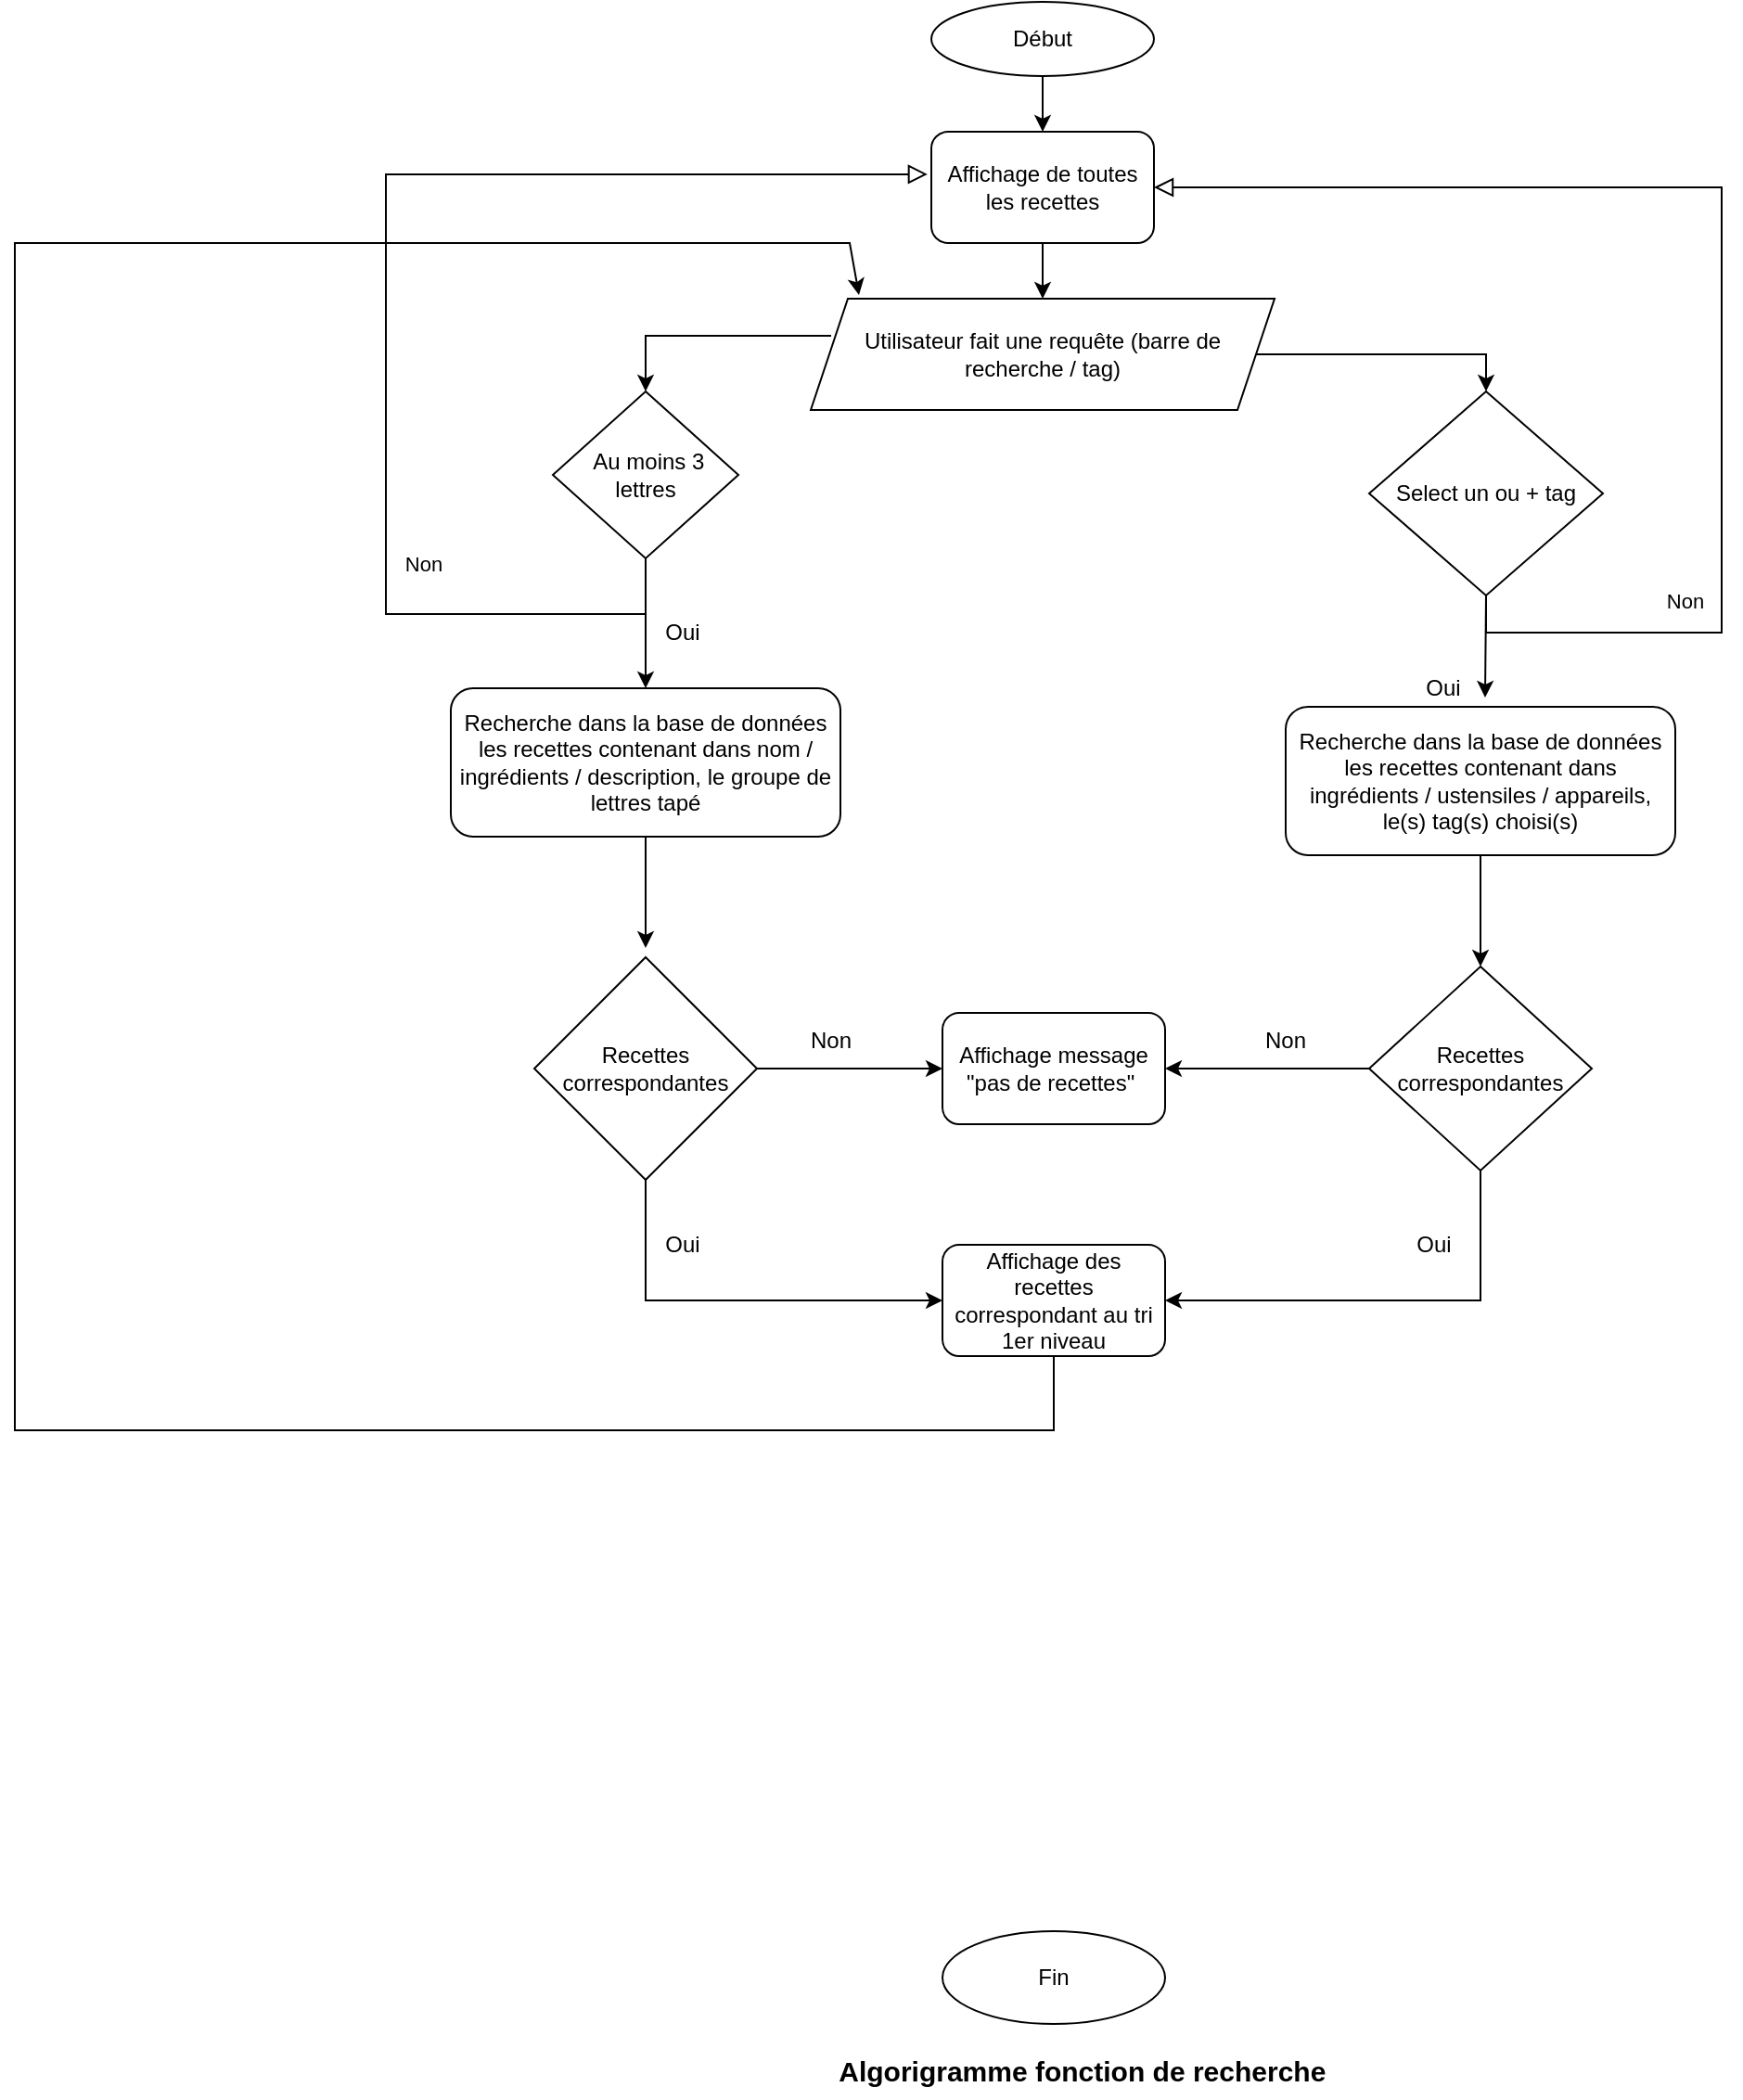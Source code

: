 <mxfile version="21.1.8" type="github">
  <diagram name="Page-1" id="ElQPL2IR4khZvtOX_0Ok">
    <mxGraphModel dx="1434" dy="760" grid="1" gridSize="10" guides="1" tooltips="1" connect="1" arrows="1" fold="1" page="1" pageScale="1" pageWidth="827" pageHeight="1169" math="0" shadow="0">
      <root>
        <mxCell id="0" />
        <mxCell id="1" parent="0" />
        <mxCell id="5KjXwTcjzb4-Xn1VzNlc-63" value="&lt;font style=&quot;vertical-align: inherit&quot;&gt;&lt;font style=&quot;vertical-align: inherit&quot;&gt;&lt;font style=&quot;vertical-align: inherit&quot;&gt;&lt;font style=&quot;vertical-align: inherit&quot;&gt;Non&lt;/font&gt;&lt;/font&gt;&lt;br&gt;&lt;br&gt;&lt;/font&gt;&lt;/font&gt;" style="rounded=0;html=1;jettySize=auto;orthogonalLoop=1;fontSize=11;endArrow=block;endFill=0;endSize=8;strokeWidth=1;shadow=0;labelBackgroundColor=none;edgeStyle=orthogonalEdgeStyle;entryX=-0.017;entryY=0.383;entryDx=0;entryDy=0;entryPerimeter=0;" parent="1" target="5KjXwTcjzb4-Xn1VzNlc-87" edge="1">
          <mxGeometry x="-0.436" y="-20" relative="1" as="geometry">
            <mxPoint as="offset" />
            <mxPoint x="400" y="720" as="sourcePoint" />
            <mxPoint x="260" y="620" as="targetPoint" />
            <Array as="points">
              <mxPoint x="400" y="760" />
              <mxPoint x="260" y="760" />
              <mxPoint x="260" y="523" />
            </Array>
          </mxGeometry>
        </mxCell>
        <mxCell id="5KjXwTcjzb4-Xn1VzNlc-64" value="&lt;font style=&quot;vertical-align: inherit&quot;&gt;&lt;font style=&quot;vertical-align: inherit&quot;&gt;&lt;font style=&quot;vertical-align: inherit&quot;&gt;&lt;font style=&quot;vertical-align: inherit&quot;&gt;&lt;font style=&quot;vertical-align: inherit&quot;&gt;&lt;font style=&quot;vertical-align: inherit&quot;&gt;Utilisateur fait une requête (barre de recherche / tag)&lt;/font&gt;&lt;/font&gt;&lt;/font&gt;&lt;/font&gt;&lt;/font&gt;&lt;/font&gt;" style="shape=parallelogram;perimeter=parallelogramPerimeter;whiteSpace=wrap;html=1;fixedSize=1;" parent="1" vertex="1">
          <mxGeometry x="489" y="590" width="250" height="60" as="geometry" />
        </mxCell>
        <mxCell id="5KjXwTcjzb4-Xn1VzNlc-65" value="" style="endArrow=classic;html=1;rounded=0;entryX=0.5;entryY=0;entryDx=0;entryDy=0;" parent="1" target="5KjXwTcjzb4-Xn1VzNlc-66" edge="1">
          <mxGeometry width="50" height="50" relative="1" as="geometry">
            <mxPoint x="500" y="610" as="sourcePoint" />
            <mxPoint x="400" y="620" as="targetPoint" />
            <Array as="points">
              <mxPoint x="400" y="610" />
            </Array>
          </mxGeometry>
        </mxCell>
        <mxCell id="5KjXwTcjzb4-Xn1VzNlc-66" value="&lt;span&gt;&lt;font style=&quot;vertical-align: inherit&quot;&gt;&lt;font style=&quot;vertical-align: inherit&quot;&gt;&lt;font style=&quot;vertical-align: inherit&quot;&gt;&lt;font style=&quot;vertical-align: inherit&quot;&gt;&amp;nbsp;Au moins 3 lettres&lt;/font&gt;&lt;/font&gt;&lt;/font&gt;&lt;/font&gt;&lt;/span&gt;" style="rhombus;whiteSpace=wrap;html=1;" parent="1" vertex="1">
          <mxGeometry x="350" y="640" width="100" height="90" as="geometry" />
        </mxCell>
        <mxCell id="5KjXwTcjzb4-Xn1VzNlc-67" value="&lt;span&gt;&lt;font style=&quot;vertical-align: inherit&quot;&gt;&lt;font style=&quot;vertical-align: inherit&quot;&gt;&lt;font style=&quot;vertical-align: inherit&quot;&gt;&lt;font style=&quot;vertical-align: inherit&quot;&gt;&lt;font style=&quot;vertical-align: inherit&quot;&gt;&lt;font style=&quot;vertical-align: inherit&quot;&gt;Select un ou + tag&lt;/font&gt;&lt;/font&gt;&lt;/font&gt;&lt;/font&gt;&lt;/font&gt;&lt;/font&gt;&lt;/span&gt;" style="rhombus;whiteSpace=wrap;html=1;" parent="1" vertex="1">
          <mxGeometry x="790" y="640" width="126" height="110" as="geometry" />
        </mxCell>
        <mxCell id="5KjXwTcjzb4-Xn1VzNlc-68" value="&lt;font style=&quot;vertical-align: inherit&quot;&gt;&lt;font style=&quot;vertical-align: inherit&quot;&gt;&lt;font style=&quot;vertical-align: inherit&quot;&gt;&lt;font style=&quot;vertical-align: inherit&quot;&gt;Recherche dans la base de données les recettes contenant dans nom / ingrédients / description, le groupe de lettres tapé&lt;/font&gt;&lt;/font&gt;&lt;/font&gt;&lt;/font&gt;" style="rounded=1;whiteSpace=wrap;html=1;" parent="1" vertex="1">
          <mxGeometry x="295" y="800" width="210" height="80" as="geometry" />
        </mxCell>
        <mxCell id="5KjXwTcjzb4-Xn1VzNlc-69" value="" style="endArrow=classic;html=1;rounded=0;entryX=0.5;entryY=0;entryDx=0;entryDy=0;" parent="1" target="5KjXwTcjzb4-Xn1VzNlc-68" edge="1">
          <mxGeometry width="50" height="50" relative="1" as="geometry">
            <mxPoint x="400" y="760" as="sourcePoint" />
            <mxPoint x="640" y="770" as="targetPoint" />
          </mxGeometry>
        </mxCell>
        <mxCell id="5KjXwTcjzb4-Xn1VzNlc-70" value="&lt;font style=&quot;vertical-align: inherit&quot;&gt;&lt;font style=&quot;vertical-align: inherit&quot;&gt;Oui&lt;br&gt;&lt;/font&gt;&lt;/font&gt;" style="text;html=1;strokeColor=none;fillColor=none;align=center;verticalAlign=middle;whiteSpace=wrap;rounded=0;" parent="1" vertex="1">
          <mxGeometry x="400" y="760" width="40" height="20" as="geometry" />
        </mxCell>
        <mxCell id="5KjXwTcjzb4-Xn1VzNlc-71" value="&lt;font style=&quot;vertical-align: inherit&quot;&gt;&lt;font style=&quot;vertical-align: inherit&quot;&gt;Recettes correspondantes&lt;/font&gt;&lt;/font&gt;" style="rhombus;whiteSpace=wrap;html=1;" parent="1" vertex="1">
          <mxGeometry x="340" y="945" width="120" height="120" as="geometry" />
        </mxCell>
        <mxCell id="5KjXwTcjzb4-Xn1VzNlc-72" value="" style="endArrow=classic;html=1;rounded=0;exitX=0.5;exitY=1;exitDx=0;exitDy=0;" parent="1" source="5KjXwTcjzb4-Xn1VzNlc-68" edge="1">
          <mxGeometry width="50" height="50" relative="1" as="geometry">
            <mxPoint x="590" y="950" as="sourcePoint" />
            <mxPoint x="400" y="940" as="targetPoint" />
          </mxGeometry>
        </mxCell>
        <mxCell id="5KjXwTcjzb4-Xn1VzNlc-73" value="" style="endArrow=classic;html=1;rounded=0;exitX=0.5;exitY=1;exitDx=0;exitDy=0;entryX=0;entryY=0.5;entryDx=0;entryDy=0;" parent="1" source="5KjXwTcjzb4-Xn1VzNlc-71" target="5KjXwTcjzb4-Xn1VzNlc-74" edge="1">
          <mxGeometry width="50" height="50" relative="1" as="geometry">
            <mxPoint x="590" y="950" as="sourcePoint" />
            <mxPoint x="400" y="1110" as="targetPoint" />
            <Array as="points">
              <mxPoint x="400" y="1130" />
            </Array>
          </mxGeometry>
        </mxCell>
        <mxCell id="5KjXwTcjzb4-Xn1VzNlc-74" value="&lt;font style=&quot;vertical-align: inherit&quot;&gt;&lt;font style=&quot;vertical-align: inherit&quot;&gt;Affichage des recettes correspondant au tri 1er niveau&lt;/font&gt;&lt;/font&gt;" style="rounded=1;whiteSpace=wrap;html=1;" parent="1" vertex="1">
          <mxGeometry x="560" y="1100" width="120" height="60" as="geometry" />
        </mxCell>
        <mxCell id="5KjXwTcjzb4-Xn1VzNlc-75" value="&lt;font style=&quot;vertical-align: inherit&quot;&gt;&lt;font style=&quot;vertical-align: inherit&quot;&gt;&lt;font style=&quot;vertical-align: inherit&quot;&gt;&lt;font style=&quot;vertical-align: inherit&quot;&gt;&lt;font style=&quot;vertical-align: inherit&quot;&gt;&lt;font style=&quot;vertical-align: inherit&quot;&gt;Affichage message &quot;pas de recettes&quot;&amp;nbsp;&lt;/font&gt;&lt;/font&gt;&lt;/font&gt;&lt;/font&gt;&lt;/font&gt;&lt;/font&gt;" style="rounded=1;whiteSpace=wrap;html=1;" parent="1" vertex="1">
          <mxGeometry x="560" y="975" width="120" height="60" as="geometry" />
        </mxCell>
        <mxCell id="5KjXwTcjzb4-Xn1VzNlc-76" value="" style="endArrow=classic;html=1;rounded=0;exitX=1;exitY=0.5;exitDx=0;exitDy=0;entryX=0.5;entryY=0;entryDx=0;entryDy=0;" parent="1" source="5KjXwTcjzb4-Xn1VzNlc-64" target="5KjXwTcjzb4-Xn1VzNlc-67" edge="1">
          <mxGeometry width="50" height="50" relative="1" as="geometry">
            <mxPoint x="852.96" y="563.5" as="sourcePoint" />
            <mxPoint x="853" y="620" as="targetPoint" />
            <Array as="points">
              <mxPoint x="800" y="620" />
              <mxPoint x="853" y="620" />
            </Array>
          </mxGeometry>
        </mxCell>
        <mxCell id="5KjXwTcjzb4-Xn1VzNlc-77" value="&lt;font style=&quot;vertical-align: inherit&quot;&gt;&lt;font style=&quot;vertical-align: inherit&quot;&gt;&lt;font style=&quot;vertical-align: inherit&quot;&gt;&lt;font style=&quot;vertical-align: inherit&quot;&gt;Non&lt;/font&gt;&lt;/font&gt;&lt;br&gt;&lt;br&gt;&lt;/font&gt;&lt;/font&gt;" style="rounded=0;html=1;jettySize=auto;orthogonalLoop=1;fontSize=11;endArrow=block;endFill=0;endSize=8;strokeWidth=1;shadow=0;labelBackgroundColor=none;edgeStyle=orthogonalEdgeStyle;exitX=0.5;exitY=1;exitDx=0;exitDy=0;entryX=1;entryY=0.5;entryDx=0;entryDy=0;" parent="1" source="5KjXwTcjzb4-Xn1VzNlc-67" target="5KjXwTcjzb4-Xn1VzNlc-87" edge="1">
          <mxGeometry x="-0.633" y="10" relative="1" as="geometry">
            <mxPoint as="offset" />
            <mxPoint x="760" y="740" as="sourcePoint" />
            <mxPoint x="860" y="582" as="targetPoint" />
            <Array as="points">
              <mxPoint x="853" y="770" />
              <mxPoint x="980" y="770" />
              <mxPoint x="980" y="530" />
            </Array>
          </mxGeometry>
        </mxCell>
        <mxCell id="5KjXwTcjzb4-Xn1VzNlc-78" value="" style="endArrow=classic;html=1;rounded=0;" parent="1" edge="1">
          <mxGeometry width="50" height="50" relative="1" as="geometry">
            <mxPoint x="853" y="750" as="sourcePoint" />
            <mxPoint x="852.5" y="805" as="targetPoint" />
          </mxGeometry>
        </mxCell>
        <mxCell id="5KjXwTcjzb4-Xn1VzNlc-79" value="&lt;font style=&quot;vertical-align: inherit&quot;&gt;&lt;font style=&quot;vertical-align: inherit&quot;&gt;Oui&lt;br&gt;&lt;/font&gt;&lt;/font&gt;" style="text;html=1;strokeColor=none;fillColor=none;align=center;verticalAlign=middle;whiteSpace=wrap;rounded=0;" parent="1" vertex="1">
          <mxGeometry x="810" y="790" width="40" height="20" as="geometry" />
        </mxCell>
        <mxCell id="5KjXwTcjzb4-Xn1VzNlc-80" value="&lt;font style=&quot;vertical-align: inherit&quot;&gt;&lt;font style=&quot;vertical-align: inherit&quot;&gt;&lt;font style=&quot;vertical-align: inherit&quot;&gt;&lt;font style=&quot;vertical-align: inherit&quot;&gt;&lt;font style=&quot;vertical-align: inherit&quot;&gt;&lt;font style=&quot;vertical-align: inherit&quot;&gt;Recherche dans la base de données les recettes contenant dans ingrédients / ustensiles / appareils, le(s) tag(s) choisi(s)&lt;/font&gt;&lt;/font&gt;&lt;/font&gt;&lt;/font&gt;&lt;/font&gt;&lt;/font&gt;" style="rounded=1;whiteSpace=wrap;html=1;" parent="1" vertex="1">
          <mxGeometry x="745" y="810" width="210" height="80" as="geometry" />
        </mxCell>
        <mxCell id="5KjXwTcjzb4-Xn1VzNlc-81" value="&lt;font style=&quot;vertical-align: inherit&quot;&gt;&lt;font style=&quot;vertical-align: inherit&quot;&gt;Recettes correspondantes&lt;/font&gt;&lt;/font&gt;" style="rhombus;whiteSpace=wrap;html=1;" parent="1" vertex="1">
          <mxGeometry x="790" y="950" width="120" height="110" as="geometry" />
        </mxCell>
        <mxCell id="5KjXwTcjzb4-Xn1VzNlc-82" value="" style="endArrow=classic;html=1;rounded=0;exitX=0.5;exitY=1;exitDx=0;exitDy=0;entryX=0.5;entryY=0;entryDx=0;entryDy=0;" parent="1" source="5KjXwTcjzb4-Xn1VzNlc-80" target="5KjXwTcjzb4-Xn1VzNlc-81" edge="1">
          <mxGeometry width="50" height="50" relative="1" as="geometry">
            <mxPoint x="410" y="890" as="sourcePoint" />
            <mxPoint x="410" y="950" as="targetPoint" />
          </mxGeometry>
        </mxCell>
        <mxCell id="5KjXwTcjzb4-Xn1VzNlc-83" value="&lt;font style=&quot;vertical-align: inherit&quot;&gt;&lt;font style=&quot;vertical-align: inherit&quot;&gt;Oui&lt;br&gt;&lt;/font&gt;&lt;/font&gt;" style="text;html=1;strokeColor=none;fillColor=none;align=center;verticalAlign=middle;whiteSpace=wrap;rounded=0;" parent="1" vertex="1">
          <mxGeometry x="800" y="1090" width="50" height="20" as="geometry" />
        </mxCell>
        <mxCell id="5KjXwTcjzb4-Xn1VzNlc-84" value="" style="endArrow=classic;html=1;rounded=0;exitX=0.5;exitY=1;exitDx=0;exitDy=0;entryX=1;entryY=0.5;entryDx=0;entryDy=0;" parent="1" source="5KjXwTcjzb4-Xn1VzNlc-81" target="5KjXwTcjzb4-Xn1VzNlc-74" edge="1">
          <mxGeometry width="50" height="50" relative="1" as="geometry">
            <mxPoint x="725" y="1160" as="sourcePoint" />
            <mxPoint x="850" y="1110" as="targetPoint" />
            <Array as="points">
              <mxPoint x="850" y="1070" />
              <mxPoint x="850" y="1130" />
            </Array>
          </mxGeometry>
        </mxCell>
        <mxCell id="5KjXwTcjzb4-Xn1VzNlc-85" value="&lt;font style=&quot;vertical-align: inherit&quot;&gt;&lt;font style=&quot;vertical-align: inherit&quot;&gt;Début&lt;/font&gt;&lt;/font&gt;" style="ellipse;whiteSpace=wrap;html=1;" parent="1" vertex="1">
          <mxGeometry x="554" y="430" width="120" height="40" as="geometry" />
        </mxCell>
        <mxCell id="5KjXwTcjzb4-Xn1VzNlc-86" value="&lt;font style=&quot;vertical-align: inherit&quot;&gt;&lt;font style=&quot;vertical-align: inherit&quot;&gt;Fin&lt;/font&gt;&lt;/font&gt;" style="ellipse;whiteSpace=wrap;html=1;" parent="1" vertex="1">
          <mxGeometry x="560" y="1470" width="120" height="50" as="geometry" />
        </mxCell>
        <mxCell id="5KjXwTcjzb4-Xn1VzNlc-87" value="&lt;font style=&quot;vertical-align: inherit&quot;&gt;&lt;font style=&quot;vertical-align: inherit&quot;&gt;Affichage de toutes les recettes&lt;/font&gt;&lt;/font&gt;" style="rounded=1;whiteSpace=wrap;html=1;" parent="1" vertex="1">
          <mxGeometry x="554" y="500" width="120" height="60" as="geometry" />
        </mxCell>
        <mxCell id="5KjXwTcjzb4-Xn1VzNlc-88" value="" style="endArrow=classic;html=1;rounded=0;strokeColor=#000000;exitX=0.5;exitY=1;exitDx=0;exitDy=0;entryX=0.5;entryY=0;entryDx=0;entryDy=0;" parent="1" source="5KjXwTcjzb4-Xn1VzNlc-85" target="5KjXwTcjzb4-Xn1VzNlc-87" edge="1">
          <mxGeometry width="50" height="50" relative="1" as="geometry">
            <mxPoint x="440" y="720" as="sourcePoint" />
            <mxPoint x="490" y="670" as="targetPoint" />
          </mxGeometry>
        </mxCell>
        <mxCell id="5KjXwTcjzb4-Xn1VzNlc-89" value="" style="endArrow=classic;html=1;rounded=0;strokeColor=#000000;entryX=0;entryY=0.5;entryDx=0;entryDy=0;exitX=1;exitY=0.5;exitDx=0;exitDy=0;" parent="1" source="5KjXwTcjzb4-Xn1VzNlc-71" target="5KjXwTcjzb4-Xn1VzNlc-75" edge="1">
          <mxGeometry width="50" height="50" relative="1" as="geometry">
            <mxPoint x="440" y="990" as="sourcePoint" />
            <mxPoint x="490" y="940" as="targetPoint" />
          </mxGeometry>
        </mxCell>
        <mxCell id="5KjXwTcjzb4-Xn1VzNlc-90" value="" style="endArrow=classic;html=1;rounded=0;strokeColor=#000000;exitX=0;exitY=0.5;exitDx=0;exitDy=0;entryX=1;entryY=0.5;entryDx=0;entryDy=0;" parent="1" source="5KjXwTcjzb4-Xn1VzNlc-81" target="5KjXwTcjzb4-Xn1VzNlc-75" edge="1">
          <mxGeometry width="50" height="50" relative="1" as="geometry">
            <mxPoint x="440" y="990" as="sourcePoint" />
            <mxPoint x="490" y="940" as="targetPoint" />
          </mxGeometry>
        </mxCell>
        <mxCell id="5KjXwTcjzb4-Xn1VzNlc-91" value="Non" style="text;html=1;strokeColor=none;fillColor=none;align=center;verticalAlign=middle;whiteSpace=wrap;rounded=0;" parent="1" vertex="1">
          <mxGeometry x="470" y="975" width="60" height="30" as="geometry" />
        </mxCell>
        <mxCell id="5KjXwTcjzb4-Xn1VzNlc-92" value="Non" style="text;html=1;strokeColor=none;fillColor=none;align=center;verticalAlign=middle;whiteSpace=wrap;rounded=0;" parent="1" vertex="1">
          <mxGeometry x="715" y="975" width="60" height="30" as="geometry" />
        </mxCell>
        <mxCell id="5KjXwTcjzb4-Xn1VzNlc-93" value="" style="endArrow=classic;html=1;rounded=0;strokeColor=#000000;exitX=0.5;exitY=1;exitDx=0;exitDy=0;entryX=0.5;entryY=0;entryDx=0;entryDy=0;" parent="1" source="5KjXwTcjzb4-Xn1VzNlc-87" target="5KjXwTcjzb4-Xn1VzNlc-64" edge="1">
          <mxGeometry width="50" height="50" relative="1" as="geometry">
            <mxPoint x="440" y="810" as="sourcePoint" />
            <mxPoint x="490" y="760" as="targetPoint" />
          </mxGeometry>
        </mxCell>
        <mxCell id="5KjXwTcjzb4-Xn1VzNlc-94" value="&lt;font style=&quot;vertical-align: inherit&quot;&gt;&lt;font style=&quot;vertical-align: inherit&quot;&gt;Oui&lt;br&gt;&lt;/font&gt;&lt;/font&gt;" style="text;html=1;strokeColor=none;fillColor=none;align=center;verticalAlign=middle;whiteSpace=wrap;rounded=0;" parent="1" vertex="1">
          <mxGeometry x="395" y="1090" width="50" height="20" as="geometry" />
        </mxCell>
        <mxCell id="5KjXwTcjzb4-Xn1VzNlc-109" value="&lt;b&gt;&lt;font style=&quot;font-size: 15px&quot;&gt;Algorigramme fonction de recherche&amp;nbsp;&lt;/font&gt;&lt;/b&gt;" style="text;html=1;strokeColor=none;fillColor=none;align=center;verticalAlign=middle;whiteSpace=wrap;rounded=0;" parent="1" vertex="1">
          <mxGeometry x="430" y="1530" width="415" height="30" as="geometry" />
        </mxCell>
        <mxCell id="x4ng1-_CztchQKy-SzL2-1" value="" style="endArrow=classic;html=1;rounded=0;exitX=0.5;exitY=1;exitDx=0;exitDy=0;entryX=0.104;entryY=-0.033;entryDx=0;entryDy=0;entryPerimeter=0;" edge="1" parent="1" source="5KjXwTcjzb4-Xn1VzNlc-74" target="5KjXwTcjzb4-Xn1VzNlc-64">
          <mxGeometry width="50" height="50" relative="1" as="geometry">
            <mxPoint x="590" y="1200" as="sourcePoint" />
            <mxPoint x="490" y="590" as="targetPoint" />
            <Array as="points">
              <mxPoint x="620" y="1200" />
              <mxPoint x="60" y="1200" />
              <mxPoint x="60" y="860" />
              <mxPoint x="60" y="560" />
              <mxPoint x="510" y="560" />
            </Array>
          </mxGeometry>
        </mxCell>
      </root>
    </mxGraphModel>
  </diagram>
</mxfile>
